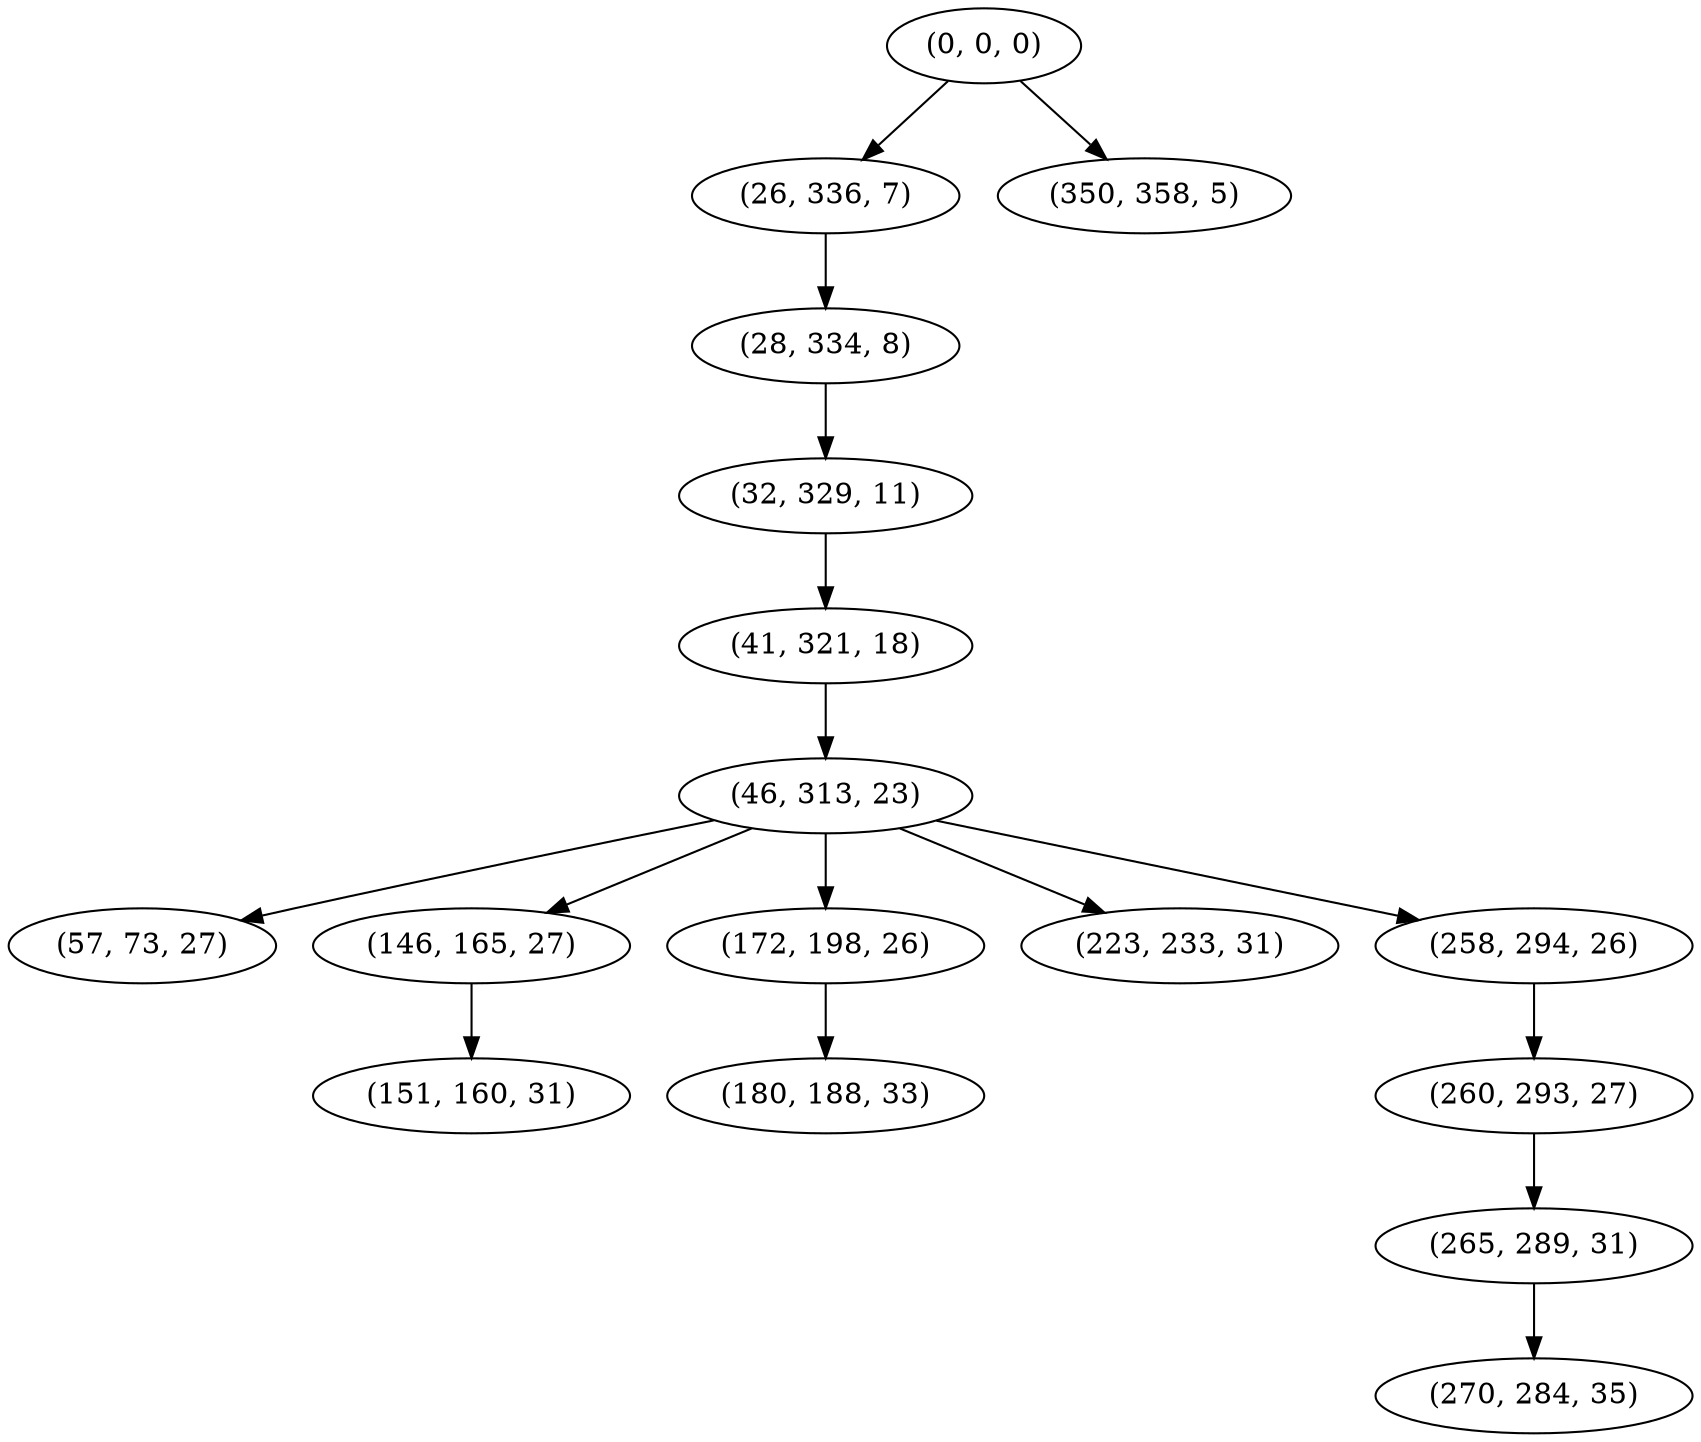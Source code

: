 digraph tree {
    "(0, 0, 0)";
    "(26, 336, 7)";
    "(28, 334, 8)";
    "(32, 329, 11)";
    "(41, 321, 18)";
    "(46, 313, 23)";
    "(57, 73, 27)";
    "(146, 165, 27)";
    "(151, 160, 31)";
    "(172, 198, 26)";
    "(180, 188, 33)";
    "(223, 233, 31)";
    "(258, 294, 26)";
    "(260, 293, 27)";
    "(265, 289, 31)";
    "(270, 284, 35)";
    "(350, 358, 5)";
    "(0, 0, 0)" -> "(26, 336, 7)";
    "(0, 0, 0)" -> "(350, 358, 5)";
    "(26, 336, 7)" -> "(28, 334, 8)";
    "(28, 334, 8)" -> "(32, 329, 11)";
    "(32, 329, 11)" -> "(41, 321, 18)";
    "(41, 321, 18)" -> "(46, 313, 23)";
    "(46, 313, 23)" -> "(57, 73, 27)";
    "(46, 313, 23)" -> "(146, 165, 27)";
    "(46, 313, 23)" -> "(172, 198, 26)";
    "(46, 313, 23)" -> "(223, 233, 31)";
    "(46, 313, 23)" -> "(258, 294, 26)";
    "(146, 165, 27)" -> "(151, 160, 31)";
    "(172, 198, 26)" -> "(180, 188, 33)";
    "(258, 294, 26)" -> "(260, 293, 27)";
    "(260, 293, 27)" -> "(265, 289, 31)";
    "(265, 289, 31)" -> "(270, 284, 35)";
}
